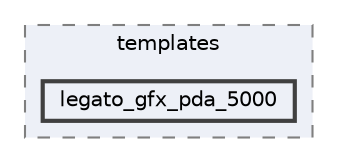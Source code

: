 digraph "C:/microchip/harmony3/gfx/middleware/legato/templates/legato_gfx_pda_5000"
{
 // INTERACTIVE_SVG=YES
 // LATEX_PDF_SIZE
  bgcolor="transparent";
  edge [fontname=Helvetica,fontsize=10,labelfontname=Helvetica,labelfontsize=10];
  node [fontname=Helvetica,fontsize=10,shape=box,height=0.2,width=0.4];
  compound=true
  subgraph clusterdir_27060b8ba7135d7ec9605be61af03ed3 {
    graph [ bgcolor="#edf0f7", pencolor="grey50", label="templates", fontname=Helvetica,fontsize=10 style="filled,dashed", URL="dir_27060b8ba7135d7ec9605be61af03ed3.html",tooltip=""]
  dir_5caa7c515290ef1d01923093e6089727 [label="legato_gfx_pda_5000", fillcolor="#edf0f7", color="grey25", style="filled,bold", URL="dir_5caa7c515290ef1d01923093e6089727.html",tooltip=""];
  }
}
